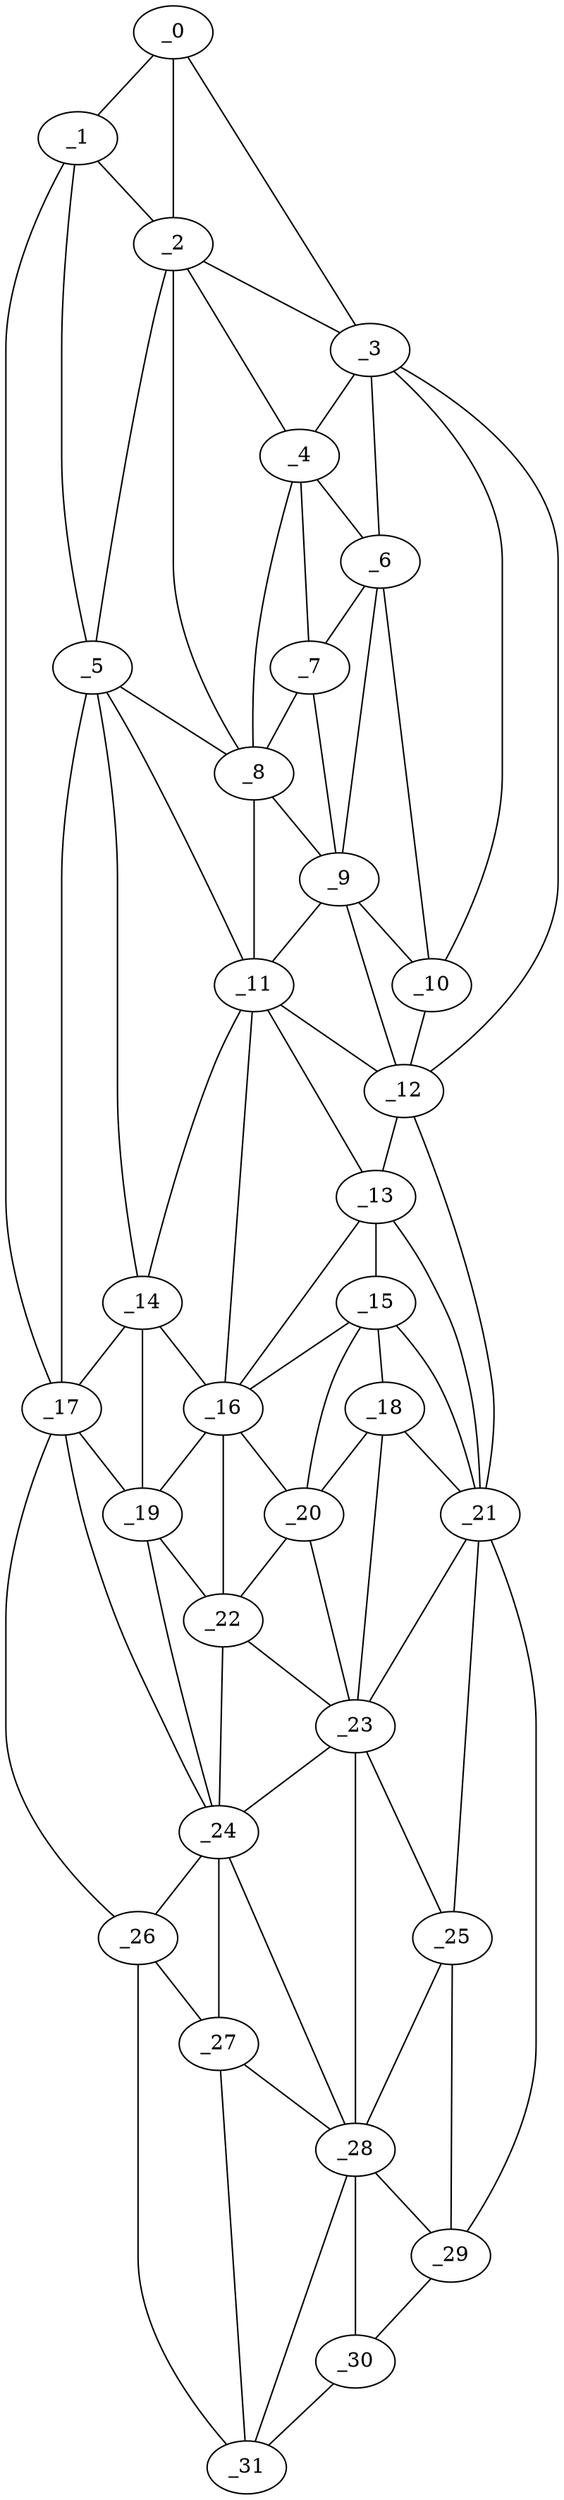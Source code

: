 graph "obj8__25.gxl" {
	_0	 [x=8,
		y=61];
	_1	 [x=10,
		y=72];
	_0 -- _1	 [valence=1];
	_2	 [x=19,
		y=70];
	_0 -- _2	 [valence=2];
	_3	 [x=24,
		y=48];
	_0 -- _3	 [valence=1];
	_1 -- _2	 [valence=2];
	_5	 [x=35,
		y=77];
	_1 -- _5	 [valence=2];
	_17	 [x=78,
		y=86];
	_1 -- _17	 [valence=1];
	_2 -- _3	 [valence=2];
	_4	 [x=31,
		y=51];
	_2 -- _4	 [valence=1];
	_2 -- _5	 [valence=1];
	_8	 [x=39,
		y=65];
	_2 -- _8	 [valence=2];
	_3 -- _4	 [valence=1];
	_6	 [x=36,
		y=50];
	_3 -- _6	 [valence=2];
	_10	 [x=52,
		y=47];
	_3 -- _10	 [valence=2];
	_12	 [x=61,
		y=44];
	_3 -- _12	 [valence=1];
	_4 -- _6	 [valence=2];
	_7	 [x=39,
		y=58];
	_4 -- _7	 [valence=1];
	_4 -- _8	 [valence=2];
	_5 -- _8	 [valence=2];
	_11	 [x=56,
		y=70];
	_5 -- _11	 [valence=2];
	_14	 [x=70,
		y=83];
	_5 -- _14	 [valence=1];
	_5 -- _17	 [valence=2];
	_6 -- _7	 [valence=1];
	_9	 [x=48,
		y=58];
	_6 -- _9	 [valence=2];
	_6 -- _10	 [valence=2];
	_7 -- _8	 [valence=2];
	_7 -- _9	 [valence=2];
	_8 -- _9	 [valence=1];
	_8 -- _11	 [valence=1];
	_9 -- _10	 [valence=2];
	_9 -- _11	 [valence=2];
	_9 -- _12	 [valence=1];
	_10 -- _12	 [valence=2];
	_11 -- _12	 [valence=2];
	_13	 [x=70,
		y=46];
	_11 -- _13	 [valence=1];
	_11 -- _14	 [valence=2];
	_16	 [x=75,
		y=72];
	_11 -- _16	 [valence=1];
	_12 -- _13	 [valence=2];
	_21	 [x=88,
		y=47];
	_12 -- _21	 [valence=1];
	_15	 [x=74,
		y=47];
	_13 -- _15	 [valence=2];
	_13 -- _16	 [valence=1];
	_13 -- _21	 [valence=1];
	_14 -- _16	 [valence=2];
	_14 -- _17	 [valence=1];
	_19	 [x=82,
		y=80];
	_14 -- _19	 [valence=1];
	_15 -- _16	 [valence=2];
	_18	 [x=82,
		y=54];
	_15 -- _18	 [valence=2];
	_20	 [x=83,
		y=62];
	_15 -- _20	 [valence=2];
	_15 -- _21	 [valence=1];
	_16 -- _19	 [valence=1];
	_16 -- _20	 [valence=2];
	_22	 [x=88,
		y=74];
	_16 -- _22	 [valence=2];
	_17 -- _19	 [valence=2];
	_24	 [x=98,
		y=76];
	_17 -- _24	 [valence=1];
	_26	 [x=109,
		y=81];
	_17 -- _26	 [valence=1];
	_18 -- _20	 [valence=2];
	_18 -- _21	 [valence=2];
	_23	 [x=94,
		y=60];
	_18 -- _23	 [valence=2];
	_19 -- _22	 [valence=2];
	_19 -- _24	 [valence=1];
	_20 -- _22	 [valence=1];
	_20 -- _23	 [valence=2];
	_21 -- _23	 [valence=2];
	_25	 [x=101,
		y=54];
	_21 -- _25	 [valence=1];
	_29	 [x=114,
		y=57];
	_21 -- _29	 [valence=1];
	_22 -- _23	 [valence=2];
	_22 -- _24	 [valence=2];
	_23 -- _24	 [valence=2];
	_23 -- _25	 [valence=1];
	_28	 [x=112,
		y=66];
	_23 -- _28	 [valence=2];
	_24 -- _26	 [valence=2];
	_27	 [x=110,
		y=74];
	_24 -- _27	 [valence=1];
	_24 -- _28	 [valence=2];
	_25 -- _28	 [valence=2];
	_25 -- _29	 [valence=2];
	_26 -- _27	 [valence=1];
	_31	 [x=125,
		y=70];
	_26 -- _31	 [valence=1];
	_27 -- _28	 [valence=2];
	_27 -- _31	 [valence=2];
	_28 -- _29	 [valence=1];
	_30	 [x=125,
		y=62];
	_28 -- _30	 [valence=2];
	_28 -- _31	 [valence=2];
	_29 -- _30	 [valence=1];
	_30 -- _31	 [valence=1];
}
